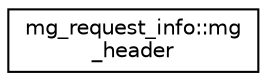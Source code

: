 digraph "Graphical Class Hierarchy"
{
  edge [fontname="Helvetica",fontsize="10",labelfontname="Helvetica",labelfontsize="10"];
  node [fontname="Helvetica",fontsize="10",shape=record];
  rankdir="LR";
  Node1 [label="mg_request_info::mg\l_header",height=0.2,width=0.4,color="black", fillcolor="white", style="filled",URL="$d8/dff/structmg__request__info_1_1mg__header.html"];
}
